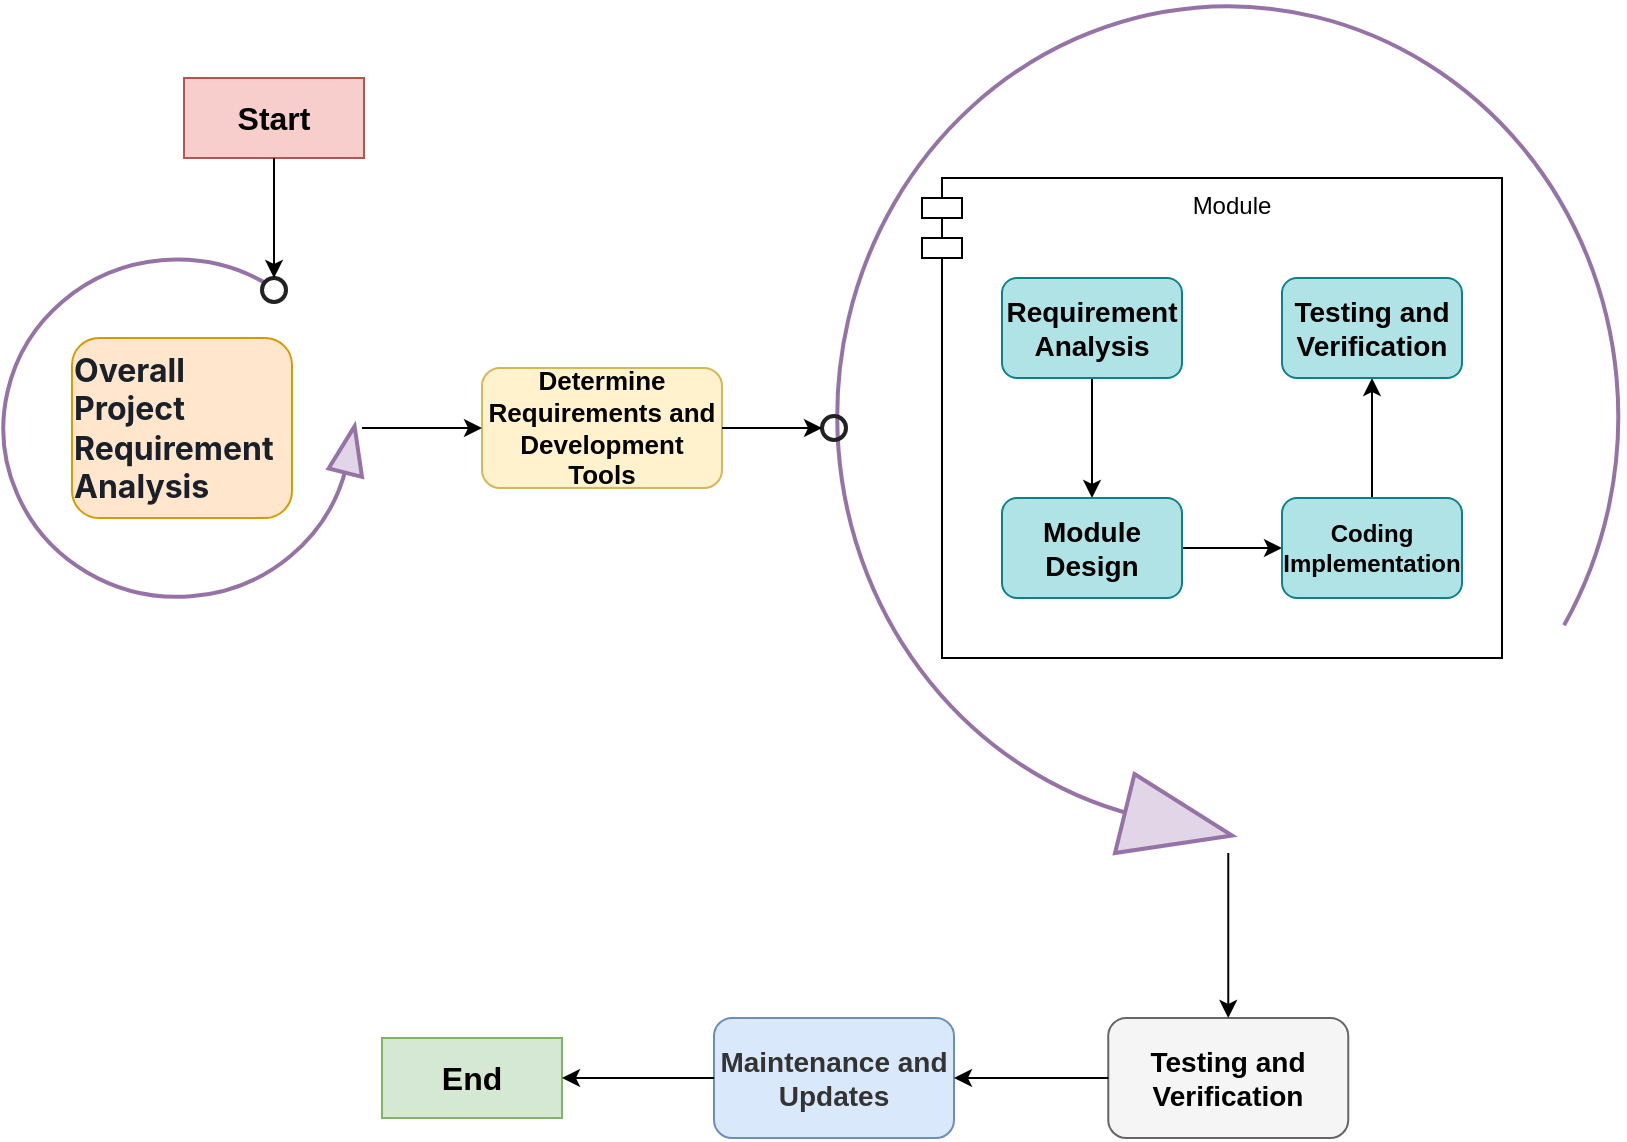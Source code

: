 <mxfile version="24.7.17">
  <diagram name="第 1 页" id="-zgozrrQ-ie3YDsx-UOb">
    <mxGraphModel dx="1235" dy="740" grid="0" gridSize="10" guides="1" tooltips="1" connect="1" arrows="1" fold="1" page="0" pageScale="1" pageWidth="1169" pageHeight="827" math="0" shadow="0">
      <root>
        <mxCell id="0" />
        <mxCell id="1" parent="0" />
        <mxCell id="kp4YxX5zXJiceU1RHhDu-3" value="" style="verticalLabelPosition=bottom;html=1;verticalAlign=top;strokeWidth=2;shape=mxgraph.lean_mapping.physical_pull;pointerEvents=1;fillColor=#e1d5e7;strokeColor=#9673a6;" vertex="1" parent="1">
          <mxGeometry x="150" y="170" width="180" height="170" as="geometry" />
        </mxCell>
        <mxCell id="kp4YxX5zXJiceU1RHhDu-4" value="&lt;div style=&quot;text-align: left;&quot;&gt;&lt;font style=&quot;font-size: 16px;&quot; face=&quot;-apple-system, BlinkMacSystemFont, Segoe UI, Noto Sans, Helvetica, Arial, sans-serif, Apple Color Emoji, Segoe UI Emoji&quot; color=&quot;#1a2029&quot;&gt;&lt;b&gt;Overall Project Requirement Analysis&lt;/b&gt;&lt;/font&gt;&lt;/div&gt;" style="rounded=1;whiteSpace=wrap;html=1;fillColor=#ffe6cc;strokeColor=#d79b00;" vertex="1" parent="1">
          <mxGeometry x="185" y="210" width="110" height="90" as="geometry" />
        </mxCell>
        <mxCell id="kp4YxX5zXJiceU1RHhDu-5" value="&lt;div style=&quot;font-size: 13px;&quot;&gt;&lt;b&gt;&lt;font style=&quot;font-size: 13px;&quot;&gt;Determine Requirements and Development Tools&lt;/font&gt;&lt;/b&gt;&lt;/div&gt;" style="rounded=1;whiteSpace=wrap;html=1;fillColor=#fff2cc;strokeColor=#d6b656;" vertex="1" parent="1">
          <mxGeometry x="390" y="225" width="120" height="60" as="geometry" />
        </mxCell>
        <mxCell id="kp4YxX5zXJiceU1RHhDu-20" value="Module" style="shape=module;align=left;spacingLeft=20;align=center;verticalAlign=top;whiteSpace=wrap;html=1;" vertex="1" parent="1">
          <mxGeometry x="610" y="130" width="290" height="240" as="geometry" />
        </mxCell>
        <mxCell id="kp4YxX5zXJiceU1RHhDu-43" value="" style="edgeStyle=orthogonalEdgeStyle;rounded=0;orthogonalLoop=1;jettySize=auto;html=1;" edge="1" parent="1" source="kp4YxX5zXJiceU1RHhDu-18" target="kp4YxX5zXJiceU1RHhDu-21">
          <mxGeometry relative="1" as="geometry" />
        </mxCell>
        <mxCell id="kp4YxX5zXJiceU1RHhDu-24" value="" style="verticalLabelPosition=bottom;html=1;verticalAlign=top;strokeWidth=2;shape=mxgraph.lean_mapping.physical_pull;pointerEvents=1;rotation=90;fillColor=#e1d5e7;strokeColor=#9673a6;" vertex="1" parent="1">
          <mxGeometry x="550.63" y="58.13" width="425" height="393.75" as="geometry" />
        </mxCell>
        <mxCell id="kp4YxX5zXJiceU1RHhDu-18" value="&lt;div&gt;&lt;font style=&quot;font-size: 14px;&quot;&gt;&lt;b&gt;Requirement Analysis&lt;/b&gt;&lt;/font&gt;&lt;/div&gt;" style="rounded=1;whiteSpace=wrap;html=1;fillColor=#b0e3e6;strokeColor=#0e8088;" vertex="1" parent="1">
          <mxGeometry x="650" y="180" width="90" height="50" as="geometry" />
        </mxCell>
        <mxCell id="kp4YxX5zXJiceU1RHhDu-44" value="" style="edgeStyle=orthogonalEdgeStyle;rounded=0;orthogonalLoop=1;jettySize=auto;html=1;" edge="1" parent="1" source="kp4YxX5zXJiceU1RHhDu-21" target="kp4YxX5zXJiceU1RHhDu-22">
          <mxGeometry relative="1" as="geometry" />
        </mxCell>
        <mxCell id="kp4YxX5zXJiceU1RHhDu-21" value="&lt;div&gt;&lt;b&gt;&lt;font style=&quot;font-size: 14px;&quot;&gt;Module Design&lt;/font&gt;&lt;/b&gt;&lt;/div&gt;" style="rounded=1;whiteSpace=wrap;html=1;fillColor=#b0e3e6;strokeColor=#0e8088;" vertex="1" parent="1">
          <mxGeometry x="650" y="290" width="90" height="50" as="geometry" />
        </mxCell>
        <mxCell id="kp4YxX5zXJiceU1RHhDu-45" value="" style="edgeStyle=orthogonalEdgeStyle;rounded=0;orthogonalLoop=1;jettySize=auto;html=1;" edge="1" parent="1" source="kp4YxX5zXJiceU1RHhDu-22" target="kp4YxX5zXJiceU1RHhDu-23">
          <mxGeometry relative="1" as="geometry" />
        </mxCell>
        <mxCell id="kp4YxX5zXJiceU1RHhDu-22" value="&lt;div&gt;&lt;font size=&quot;1&quot; style=&quot;&quot;&gt;&lt;b style=&quot;font-size: 12px;&quot;&gt;Coding Implementation&lt;/b&gt;&lt;/font&gt;&lt;/div&gt;" style="rounded=1;whiteSpace=wrap;html=1;fillColor=#b0e3e6;strokeColor=#0e8088;" vertex="1" parent="1">
          <mxGeometry x="790" y="290" width="90" height="50" as="geometry" />
        </mxCell>
        <mxCell id="kp4YxX5zXJiceU1RHhDu-23" value="&lt;div&gt;&lt;font style=&quot;font-size: 14px;&quot;&gt;&lt;b&gt;Testing and Verification&lt;/b&gt;&lt;/font&gt;&lt;/div&gt;" style="rounded=1;whiteSpace=wrap;html=1;fillColor=#b0e3e6;strokeColor=#0e8088;" vertex="1" parent="1">
          <mxGeometry x="790" y="180" width="90" height="50" as="geometry" />
        </mxCell>
        <mxCell id="kp4YxX5zXJiceU1RHhDu-25" value="" style="html=1;verticalLabelPosition=bottom;labelBackgroundColor=#ffffff;verticalAlign=top;shadow=0;dashed=0;strokeWidth=2;shape=mxgraph.ios7.misc.circle;strokeColor=#222222;fillColor=none;" vertex="1" parent="1">
          <mxGeometry x="280" y="180" width="12" height="12" as="geometry" />
        </mxCell>
        <mxCell id="kp4YxX5zXJiceU1RHhDu-27" value="" style="endArrow=classic;html=1;rounded=0;exitX=0.98;exitY=0.5;exitDx=0;exitDy=0;entryX=0;entryY=0.5;entryDx=0;entryDy=0;" edge="1" parent="1" source="kp4YxX5zXJiceU1RHhDu-3" target="kp4YxX5zXJiceU1RHhDu-5">
          <mxGeometry width="50" height="50" relative="1" as="geometry">
            <mxPoint x="600" y="360" as="sourcePoint" />
            <mxPoint x="650" y="310" as="targetPoint" />
          </mxGeometry>
        </mxCell>
        <mxCell id="kp4YxX5zXJiceU1RHhDu-28" value="" style="html=1;verticalLabelPosition=bottom;labelBackgroundColor=#ffffff;verticalAlign=top;shadow=0;dashed=0;strokeWidth=2;shape=mxgraph.ios7.misc.circle;strokeColor=#222222;fillColor=none;" vertex="1" parent="1">
          <mxGeometry x="560" y="249" width="12" height="12" as="geometry" />
        </mxCell>
        <mxCell id="kp4YxX5zXJiceU1RHhDu-31" value="" style="endArrow=classic;html=1;rounded=0;exitX=1;exitY=0.5;exitDx=0;exitDy=0;entryX=0;entryY=0.5;entryDx=0;entryDy=0;entryPerimeter=0;" edge="1" parent="1" source="kp4YxX5zXJiceU1RHhDu-5" target="kp4YxX5zXJiceU1RHhDu-28">
          <mxGeometry width="50" height="50" relative="1" as="geometry">
            <mxPoint x="600" y="360" as="sourcePoint" />
            <mxPoint x="650" y="310" as="targetPoint" />
          </mxGeometry>
        </mxCell>
        <mxCell id="kp4YxX5zXJiceU1RHhDu-34" value="&lt;span style=&quot;color: rgb(0, 0, 0);&quot;&gt;&lt;font style=&quot;font-size: 14px;&quot;&gt;&lt;b&gt;Testing and Verification&lt;/b&gt;&lt;/font&gt;&lt;/span&gt;" style="rounded=1;whiteSpace=wrap;html=1;fillColor=#f5f5f5;fontColor=#333333;strokeColor=#666666;" vertex="1" parent="1">
          <mxGeometry x="703.13" y="550" width="120" height="60" as="geometry" />
        </mxCell>
        <mxCell id="kp4YxX5zXJiceU1RHhDu-35" value="&lt;span style=&quot;color: rgb(51, 51, 51);&quot;&gt;&lt;font style=&quot;font-size: 14px;&quot;&gt;&lt;b&gt;Maintenance and Updates&lt;/b&gt;&lt;/font&gt;&lt;/span&gt;" style="rounded=1;whiteSpace=wrap;html=1;fillColor=#dae8fc;strokeColor=#6c8ebf;" vertex="1" parent="1">
          <mxGeometry x="506" y="550" width="120" height="60" as="geometry" />
        </mxCell>
        <mxCell id="kp4YxX5zXJiceU1RHhDu-36" value="" style="endArrow=classic;html=1;rounded=0;exitX=0.98;exitY=0.5;exitDx=0;exitDy=0;" edge="1" parent="1" source="kp4YxX5zXJiceU1RHhDu-24" target="kp4YxX5zXJiceU1RHhDu-34">
          <mxGeometry width="50" height="50" relative="1" as="geometry">
            <mxPoint x="785" y="470" as="sourcePoint" />
            <mxPoint x="570" y="370" as="targetPoint" />
          </mxGeometry>
        </mxCell>
        <mxCell id="kp4YxX5zXJiceU1RHhDu-37" value="" style="endArrow=classic;html=1;rounded=0;exitX=0;exitY=0.5;exitDx=0;exitDy=0;entryX=1;entryY=0.5;entryDx=0;entryDy=0;" edge="1" parent="1" source="kp4YxX5zXJiceU1RHhDu-34" target="kp4YxX5zXJiceU1RHhDu-35">
          <mxGeometry width="50" height="50" relative="1" as="geometry">
            <mxPoint x="520" y="420" as="sourcePoint" />
            <mxPoint x="570" y="370" as="targetPoint" />
          </mxGeometry>
        </mxCell>
        <mxCell id="kp4YxX5zXJiceU1RHhDu-38" value="&lt;font style=&quot;font-size: 16px;&quot;&gt;&lt;b&gt;Start&lt;/b&gt;&lt;/font&gt;" style="rounded=0;whiteSpace=wrap;html=1;fillColor=#f8cecc;strokeColor=#b85450;" vertex="1" parent="1">
          <mxGeometry x="241" y="80" width="90" height="40" as="geometry" />
        </mxCell>
        <mxCell id="kp4YxX5zXJiceU1RHhDu-39" value="&lt;font style=&quot;font-size: 16px;&quot;&gt;&lt;b&gt;End&lt;/b&gt;&lt;/font&gt;" style="rounded=0;whiteSpace=wrap;html=1;fillColor=#d5e8d4;strokeColor=#82b366;" vertex="1" parent="1">
          <mxGeometry x="340" y="560" width="90" height="40" as="geometry" />
        </mxCell>
        <mxCell id="kp4YxX5zXJiceU1RHhDu-40" value="" style="endArrow=classic;html=1;rounded=0;exitX=0.5;exitY=1;exitDx=0;exitDy=0;entryX=0.5;entryY=0;entryDx=0;entryDy=0;entryPerimeter=0;strokeWidth=1;" edge="1" parent="1" source="kp4YxX5zXJiceU1RHhDu-38" target="kp4YxX5zXJiceU1RHhDu-25">
          <mxGeometry width="50" height="50" relative="1" as="geometry">
            <mxPoint x="520" y="300" as="sourcePoint" />
            <mxPoint x="570" y="250" as="targetPoint" />
          </mxGeometry>
        </mxCell>
        <mxCell id="kp4YxX5zXJiceU1RHhDu-41" value="" style="endArrow=classic;html=1;rounded=0;exitX=0;exitY=0.5;exitDx=0;exitDy=0;entryX=1;entryY=0.5;entryDx=0;entryDy=0;" edge="1" parent="1" source="kp4YxX5zXJiceU1RHhDu-35" target="kp4YxX5zXJiceU1RHhDu-39">
          <mxGeometry width="50" height="50" relative="1" as="geometry">
            <mxPoint x="520" y="540" as="sourcePoint" />
            <mxPoint x="570" y="490" as="targetPoint" />
          </mxGeometry>
        </mxCell>
      </root>
    </mxGraphModel>
  </diagram>
</mxfile>
